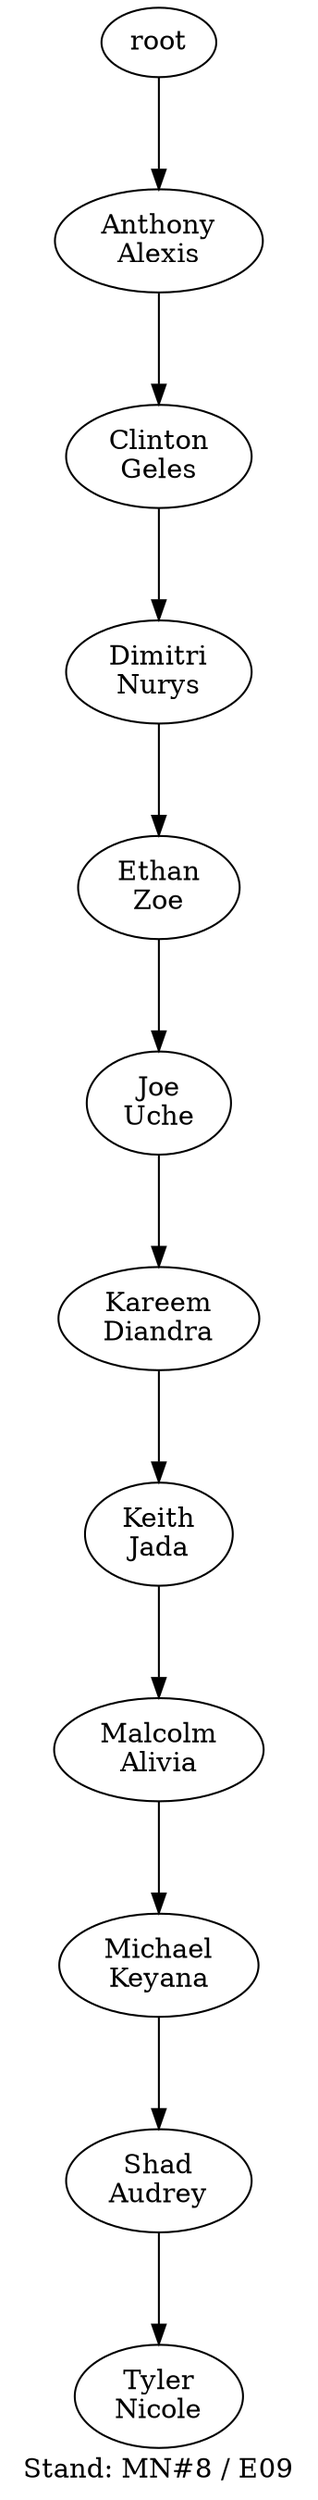 digraph D { labelloc="b"; label="Stand: MN#8 / E09"; ranksep=0.8;
"root/0"[label="Anthony\nAlexis"]
"root" -> "root/0";
"root/0/4"[label="Clinton\nGeles"]
"root/0" -> "root/0/4";
"root/0/4/8"[label="Dimitri\nNurys"]
"root/0/4" -> "root/0/4/8";
"root/0/4/8/10"[label="Ethan\nZoe"]
"root/0/4/8" -> "root/0/4/8/10";
"root/0/4/8/10/9"[label="Joe\nUche"]
"root/0/4/8/10" -> "root/0/4/8/10/9";
"root/0/4/8/10/9/3"[label="Kareem\nDiandra"]
"root/0/4/8/10/9" -> "root/0/4/8/10/9/3";
"root/0/4/8/10/9/3/5"[label="Keith\nJada"]
"root/0/4/8/10/9/3" -> "root/0/4/8/10/9/3/5";
"root/0/4/8/10/9/3/5/1"[label="Malcolm\nAlivia"]
"root/0/4/8/10/9/3/5" -> "root/0/4/8/10/9/3/5/1";
"root/0/4/8/10/9/3/5/1/6"[label="Michael\nKeyana"]
"root/0/4/8/10/9/3/5/1" -> "root/0/4/8/10/9/3/5/1/6";
"root/0/4/8/10/9/3/5/1/6/2"[label="Shad\nAudrey"]
"root/0/4/8/10/9/3/5/1/6" -> "root/0/4/8/10/9/3/5/1/6/2";
"root/0/4/8/10/9/3/5/1/6/2/7"[label="Tyler\nNicole"]
"root/0/4/8/10/9/3/5/1/6/2" -> "root/0/4/8/10/9/3/5/1/6/2/7";
}
